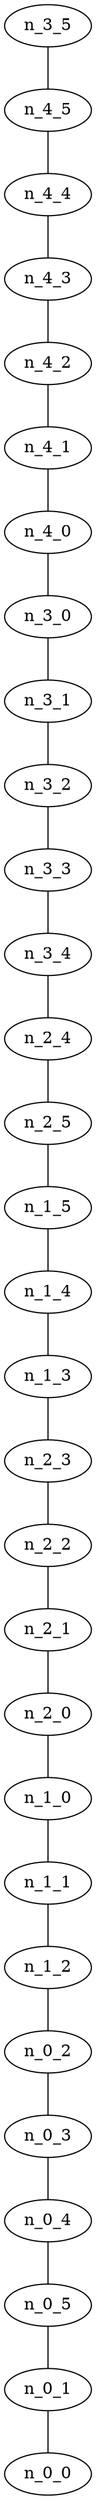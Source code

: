 graph arbol1 {
n_3_5--n_4_5
n_4_5--n_4_4
n_4_4--n_4_3
n_4_3--n_4_2
n_4_2--n_4_1
n_4_1--n_4_0
n_4_0--n_3_0
n_3_0--n_3_1
n_3_1--n_3_2
n_3_2--n_3_3
n_3_3--n_3_4
n_3_4--n_2_4
n_2_4--n_2_5
n_2_5--n_1_5
n_1_5--n_1_4
n_1_4--n_1_3
n_1_3--n_2_3
n_2_3--n_2_2
n_2_2--n_2_1
n_2_1--n_2_0
n_2_0--n_1_0
n_1_0--n_1_1
n_1_1--n_1_2
n_1_2--n_0_2
n_0_2--n_0_3
n_0_3--n_0_4
n_0_4--n_0_5
n_0_5--n_0_1
n_0_1--n_0_0
}